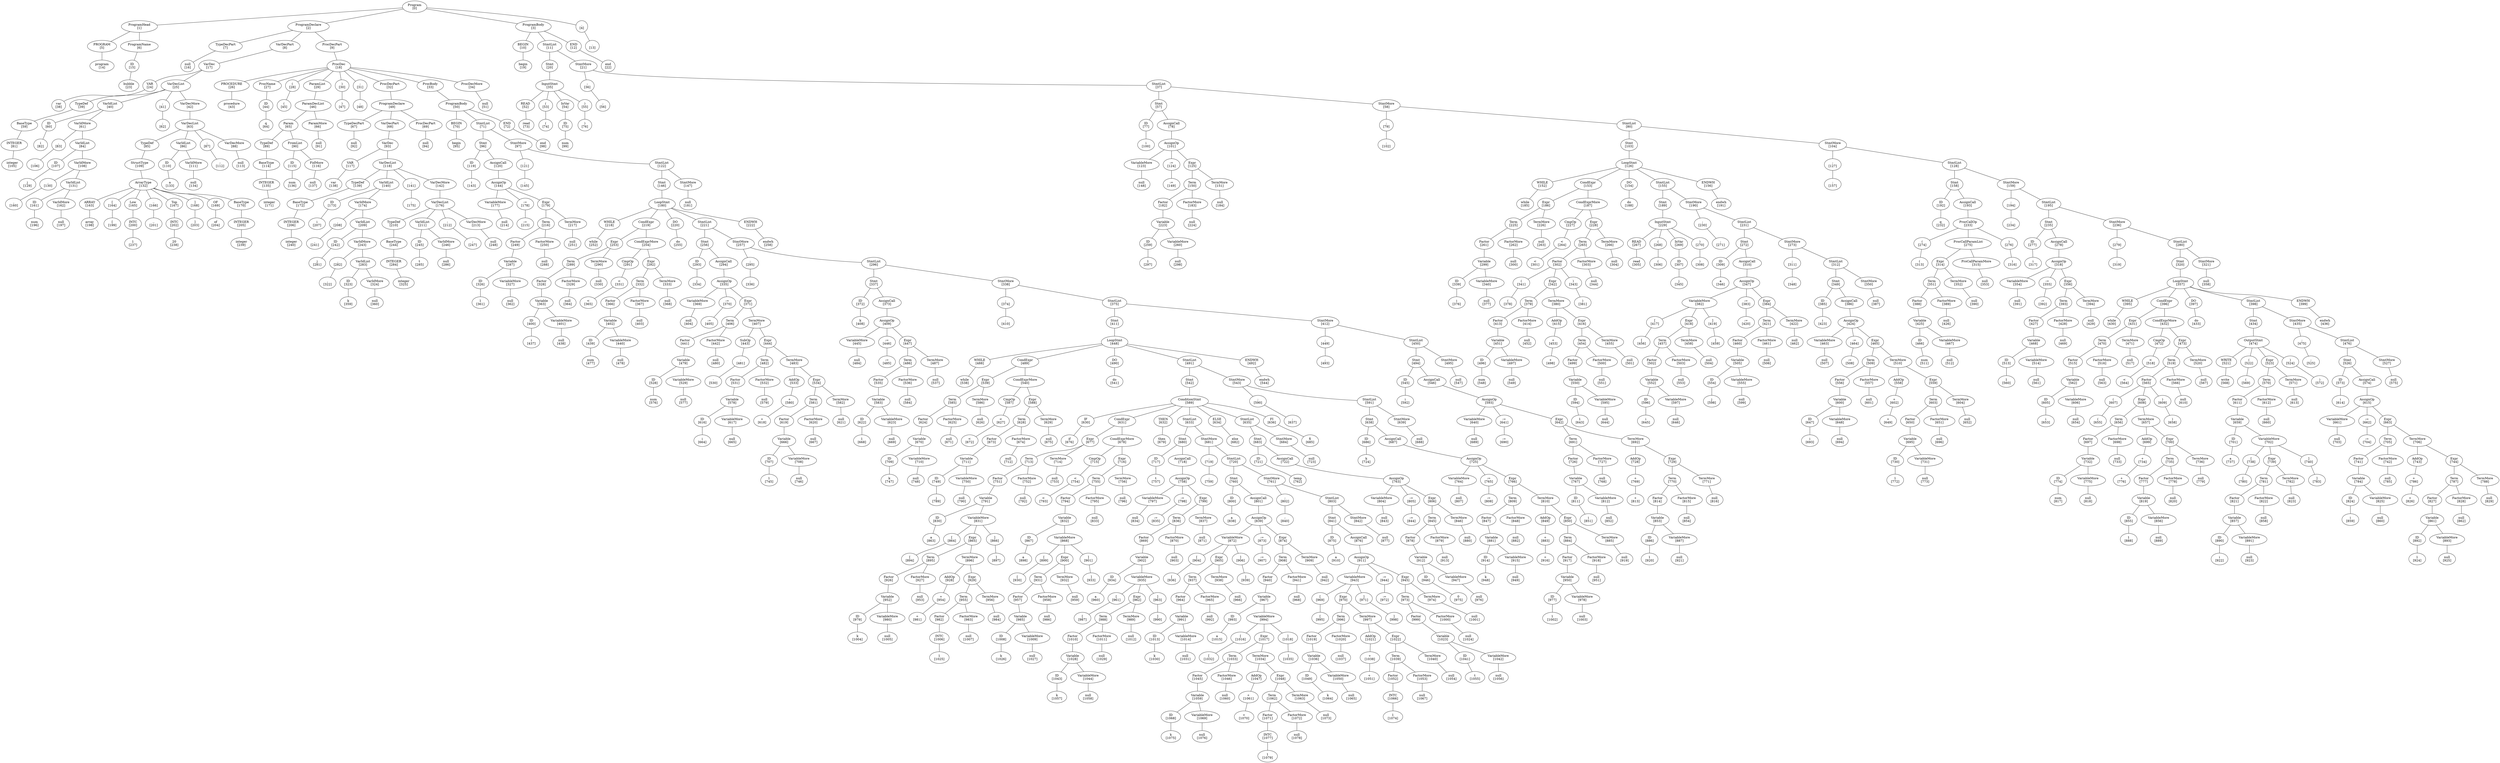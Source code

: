 graph tree{
"Program\n[0]"--"ProgramHead\n[1]";
"Program\n[0]"--"ProgramDeclare\n[2]";
"Program\n[0]"--"ProgramBody\n[3]";
"Program\n[0]"--".\n[4]";
"ProgramHead\n[1]"--"PROGRAM\n[5]";
"ProgramHead\n[1]"--"ProgramName\n[6]";
"ProgramDeclare\n[2]"--"TypeDecPart\n[7]";
"ProgramDeclare\n[2]"--"VarDecPart\n[8]";
"ProgramDeclare\n[2]"--"ProcDecPart\n[9]";
"ProgramBody\n[3]"--"BEGIN\n[10]";
"ProgramBody\n[3]"--"StmtList\n[11]";
"ProgramBody\n[3]"--"END\n[12]";
".\n[4]"--".\n[13]";
"PROGRAM\n[5]"--"program\n[14]";
"ProgramName\n[6]"--"ID\n[15]";
"TypeDecPart\n[7]"--"null\n[16]";
"VarDecPart\n[8]"--"VarDec\n[17]";
"ProcDecPart\n[9]"--"ProcDec\n[18]";
"BEGIN\n[10]"--"begin\n[19]";
"StmtList\n[11]"--"Stmt\n[20]";
"StmtList\n[11]"--"StmtMore\n[21]";
"END\n[12]"--"end\n[22]";
"ID\n[15]"--"bubble\n[23]";
"VarDec\n[17]"--"VAR\n[24]";
"VarDec\n[17]"--"VarDecList\n[25]";
"ProcDec\n[18]"--"PROCEDURE\n[26]";
"ProcDec\n[18]"--"ProcName\n[27]";
"ProcDec\n[18]"--"(\n[28]";
"ProcDec\n[18]"--"ParamList\n[29]";
"ProcDec\n[18]"--")\n[30]";
"ProcDec\n[18]"--";\n[31]";
"ProcDec\n[18]"--"ProcDecPart\n[32]";
"ProcDec\n[18]"--"ProcBody\n[33]";
"ProcDec\n[18]"--"ProcDecMore\n[34]";
"Stmt\n[20]"--"InputStmt\n[35]";
"StmtMore\n[21]"--";\n[36]";
"StmtMore\n[21]"--"StmtList\n[37]";
"VAR\n[24]"--"var\n[38]";
"VarDecList\n[25]"--"TypeDef\n[39]";
"VarDecList\n[25]"--"VarIdList\n[40]";
"VarDecList\n[25]"--";\n[41]";
"VarDecList\n[25]"--"VarDecMore\n[42]";
"PROCEDURE\n[26]"--"procedure\n[43]";
"ProcName\n[27]"--"ID\n[44]";
"(\n[28]"--"(\n[45]";
"ParamList\n[29]"--"ParamDecList\n[46]";
")\n[30]"--")\n[47]";
";\n[31]"--";\n[48]";
"ProcDecPart\n[32]"--"ProgramDeclare\n[49]";
"ProcBody\n[33]"--"ProgramBody\n[50]";
"ProcDecMore\n[34]"--"null\n[51]";
"InputStmt\n[35]"--"READ\n[52]";
"InputStmt\n[35]"--"(\n[53]";
"InputStmt\n[35]"--"InVar\n[54]";
"InputStmt\n[35]"--")\n[55]";
";\n[36]"--";\n[56]";
"StmtList\n[37]"--"Stmt\n[57]";
"StmtList\n[37]"--"StmtMore\n[58]";
"TypeDef\n[39]"--"BaseType\n[59]";
"VarIdList\n[40]"--"ID\n[60]";
"VarIdList\n[40]"--"VarIdMore\n[61]";
";\n[41]"--";\n[62]";
"VarDecMore\n[42]"--"VarDecList\n[63]";
"ID\n[44]"--"q\n[64]";
"ParamDecList\n[46]"--"Param\n[65]";
"ParamDecList\n[46]"--"ParamMore\n[66]";
"ProgramDeclare\n[49]"--"TypeDecPart\n[67]";
"ProgramDeclare\n[49]"--"VarDecPart\n[68]";
"ProgramDeclare\n[49]"--"ProcDecPart\n[69]";
"ProgramBody\n[50]"--"BEGIN\n[70]";
"ProgramBody\n[50]"--"StmtList\n[71]";
"ProgramBody\n[50]"--"END\n[72]";
"READ\n[52]"--"read\n[73]";
"(\n[53]"--"(\n[74]";
"InVar\n[54]"--"ID\n[75]";
")\n[55]"--")\n[76]";
"Stmt\n[57]"--"ID\n[77]";
"Stmt\n[57]"--"AssignCall\n[78]";
"StmtMore\n[58]"--";\n[79]";
"StmtMore\n[58]"--"StmtList\n[80]";
"BaseType\n[59]"--"INTEGER\n[81]";
"ID\n[60]"--"i\n[82]";
"VarIdMore\n[61]"--",\n[83]";
"VarIdMore\n[61]"--"VarIdList\n[84]";
"VarDecList\n[63]"--"TypeDef\n[85]";
"VarDecList\n[63]"--"VarIdList\n[86]";
"VarDecList\n[63]"--";\n[87]";
"VarDecList\n[63]"--"VarDecMore\n[88]";
"Param\n[65]"--"TypeDef\n[89]";
"Param\n[65]"--"FromList\n[90]";
"ParamMore\n[66]"--"null\n[91]";
"TypeDecPart\n[67]"--"null\n[92]";
"VarDecPart\n[68]"--"VarDec\n[93]";
"ProcDecPart\n[69]"--"null\n[94]";
"BEGIN\n[70]"--"begin\n[95]";
"StmtList\n[71]"--"Stmt\n[96]";
"StmtList\n[71]"--"StmtMore\n[97]";
"END\n[72]"--"end\n[98]";
"ID\n[75]"--"num\n[99]";
"ID\n[77]"--"i\n[100]";
"AssignCall\n[78]"--"AssignOp\n[101]";
";\n[79]"--";\n[102]";
"StmtList\n[80]"--"Stmt\n[103]";
"StmtList\n[80]"--"StmtMore\n[104]";
"INTEGER\n[81]"--"integer\n[105]";
",\n[83]"--",\n[106]";
"VarIdList\n[84]"--"ID\n[107]";
"VarIdList\n[84]"--"VarIdMore\n[108]";
"TypeDef\n[85]"--"StructType\n[109]";
"VarIdList\n[86]"--"ID\n[110]";
"VarIdList\n[86]"--"VarIdMore\n[111]";
";\n[87]"--";\n[112]";
"VarDecMore\n[88]"--"null\n[113]";
"TypeDef\n[89]"--"BaseType\n[114]";
"FromList\n[90]"--"ID\n[115]";
"FromList\n[90]"--"FidMore\n[116]";
"VarDec\n[93]"--"VAR\n[117]";
"VarDec\n[93]"--"VarDecList\n[118]";
"Stmt\n[96]"--"ID\n[119]";
"Stmt\n[96]"--"AssignCall\n[120]";
"StmtMore\n[97]"--";\n[121]";
"StmtMore\n[97]"--"StmtList\n[122]";
"AssignOp\n[101]"--"VariableMore\n[123]";
"AssignOp\n[101]"--":=\n[124]";
"AssignOp\n[101]"--"Expr\n[125]";
"Stmt\n[103]"--"LoopStmt\n[126]";
"StmtMore\n[104]"--";\n[127]";
"StmtMore\n[104]"--"StmtList\n[128]";
"ID\n[107]"--"j\n[129]";
"VarIdMore\n[108]"--",\n[130]";
"VarIdMore\n[108]"--"VarIdList\n[131]";
"StructType\n[109]"--"ArrayType\n[132]";
"ID\n[110]"--"a\n[133]";
"VarIdMore\n[111]"--"null\n[134]";
"BaseType\n[114]"--"INTEGER\n[135]";
"ID\n[115]"--"num\n[136]";
"FidMore\n[116]"--"null\n[137]";
"VAR\n[117]"--"var\n[138]";
"VarDecList\n[118]"--"TypeDef\n[139]";
"VarDecList\n[118]"--"VarIdList\n[140]";
"VarDecList\n[118]"--";\n[141]";
"VarDecList\n[118]"--"VarDecMore\n[142]";
"ID\n[119]"--"i\n[143]";
"AssignCall\n[120]"--"AssignOp\n[144]";
";\n[121]"--";\n[145]";
"StmtList\n[122]"--"Stmt\n[146]";
"StmtList\n[122]"--"StmtMore\n[147]";
"VariableMore\n[123]"--"null\n[148]";
":=\n[124]"--":=\n[149]";
"Expr\n[125]"--"Term\n[150]";
"Expr\n[125]"--"TermMore\n[151]";
"LoopStmt\n[126]"--"WHILE\n[152]";
"LoopStmt\n[126]"--"CondExpr\n[153]";
"LoopStmt\n[126]"--"DO\n[154]";
"LoopStmt\n[126]"--"StmtList\n[155]";
"LoopStmt\n[126]"--"ENDWH\n[156]";
";\n[127]"--";\n[157]";
"StmtList\n[128]"--"Stmt\n[158]";
"StmtList\n[128]"--"StmtMore\n[159]";
",\n[130]"--",\n[160]";
"VarIdList\n[131]"--"ID\n[161]";
"VarIdList\n[131]"--"VarIdMore\n[162]";
"ArrayType\n[132]"--"ARRAY\n[163]";
"ArrayType\n[132]"--"[\n[164]";
"ArrayType\n[132]"--"Low\n[165]";
"ArrayType\n[132]"--"..\n[166]";
"ArrayType\n[132]"--"Top\n[167]";
"ArrayType\n[132]"--"]\n[168]";
"ArrayType\n[132]"--"OF\n[169]";
"ArrayType\n[132]"--"BaseType\n[170]";
"INTEGER\n[135]"--"integer\n[171]";
"TypeDef\n[139]"--"BaseType\n[172]";
"VarIdList\n[140]"--"ID\n[173]";
"VarIdList\n[140]"--"VarIdMore\n[174]";
";\n[141]"--";\n[175]";
"VarDecMore\n[142]"--"VarDecList\n[176]";
"AssignOp\n[144]"--"VariableMore\n[177]";
"AssignOp\n[144]"--":=\n[178]";
"AssignOp\n[144]"--"Expr\n[179]";
"Stmt\n[146]"--"LoopStmt\n[180]";
"StmtMore\n[147]"--"null\n[181]";
"Term\n[150]"--"Factor\n[182]";
"Term\n[150]"--"FactorMore\n[183]";
"TermMore\n[151]"--"null\n[184]";
"WHILE\n[152]"--"while\n[185]";
"CondExpr\n[153]"--"Expr\n[186]";
"CondExpr\n[153]"--"CondExprMore\n[187]";
"DO\n[154]"--"do\n[188]";
"StmtList\n[155]"--"Stmt\n[189]";
"StmtList\n[155]"--"StmtMore\n[190]";
"ENDWH\n[156]"--"endwh\n[191]";
"Stmt\n[158]"--"ID\n[192]";
"Stmt\n[158]"--"AssignCall\n[193]";
"StmtMore\n[159]"--";\n[194]";
"StmtMore\n[159]"--"StmtList\n[195]";
"ID\n[161]"--"num\n[196]";
"VarIdMore\n[162]"--"null\n[197]";
"ARRAY\n[163]"--"array\n[198]";
"[\n[164]"--"[\n[199]";
"Low\n[165]"--"INTC\n[200]";
"..\n[166]"--"..\n[201]";
"Top\n[167]"--"INTC\n[202]";
"]\n[168]"--"]\n[203]";
"OF\n[169]"--"of\n[204]";
"BaseType\n[170]"--"INTEGER\n[205]";
"BaseType\n[172]"--"INTEGER\n[206]";
"ID\n[173]"--"i\n[207]";
"VarIdMore\n[174]"--",\n[208]";
"VarIdMore\n[174]"--"VarIdList\n[209]";
"VarDecList\n[176]"--"TypeDef\n[210]";
"VarDecList\n[176]"--"VarIdList\n[211]";
"VarDecList\n[176]"--";\n[212]";
"VarDecList\n[176]"--"VarDecMore\n[213]";
"VariableMore\n[177]"--"null\n[214]";
":=\n[178]"--":=\n[215]";
"Expr\n[179]"--"Term\n[216]";
"Expr\n[179]"--"TermMore\n[217]";
"LoopStmt\n[180]"--"WHILE\n[218]";
"LoopStmt\n[180]"--"CondExpr\n[219]";
"LoopStmt\n[180]"--"DO\n[220]";
"LoopStmt\n[180]"--"StmtList\n[221]";
"LoopStmt\n[180]"--"ENDWH\n[222]";
"Factor\n[182]"--"Variable\n[223]";
"FactorMore\n[183]"--"null\n[224]";
"Expr\n[186]"--"Term\n[225]";
"Expr\n[186]"--"TermMore\n[226]";
"CondExprMore\n[187]"--"CmpOp\n[227]";
"CondExprMore\n[187]"--"Expr\n[228]";
"Stmt\n[189]"--"InputStmt\n[229]";
"StmtMore\n[190]"--";\n[230]";
"StmtMore\n[190]"--"StmtList\n[231]";
"ID\n[192]"--"q\n[232]";
"AssignCall\n[193]"--"ProcCallOp\n[233]";
";\n[194]"--";\n[234]";
"StmtList\n[195]"--"Stmt\n[235]";
"StmtList\n[195]"--"StmtMore\n[236]";
"INTC\n[200]"--"1\n[237]";
"INTC\n[202]"--"20\n[238]";
"INTEGER\n[205]"--"integer\n[239]";
"INTEGER\n[206]"--"integer\n[240]";
",\n[208]"--",\n[241]";
"VarIdList\n[209]"--"ID\n[242]";
"VarIdList\n[209]"--"VarIdMore\n[243]";
"TypeDef\n[210]"--"BaseType\n[244]";
"VarIdList\n[211]"--"ID\n[245]";
"VarIdList\n[211]"--"VarIdMore\n[246]";
";\n[212]"--";\n[247]";
"VarDecMore\n[213]"--"null\n[248]";
"Term\n[216]"--"Factor\n[249]";
"Term\n[216]"--"FactorMore\n[250]";
"TermMore\n[217]"--"null\n[251]";
"WHILE\n[218]"--"while\n[252]";
"CondExpr\n[219]"--"Expr\n[253]";
"CondExpr\n[219]"--"CondExprMore\n[254]";
"DO\n[220]"--"do\n[255]";
"StmtList\n[221]"--"Stmt\n[256]";
"StmtList\n[221]"--"StmtMore\n[257]";
"ENDWH\n[222]"--"endwh\n[258]";
"Variable\n[223]"--"ID\n[259]";
"Variable\n[223]"--"VariableMore\n[260]";
"Term\n[225]"--"Factor\n[261]";
"Term\n[225]"--"FactorMore\n[262]";
"TermMore\n[226]"--"null\n[263]";
"CmpOp\n[227]"--"<\n[264]";
"Expr\n[228]"--"Term\n[265]";
"Expr\n[228]"--"TermMore\n[266]";
"InputStmt\n[229]"--"READ\n[267]";
"InputStmt\n[229]"--"(\n[268]";
"InputStmt\n[229]"--"InVar\n[269]";
"InputStmt\n[229]"--")\n[270]";
";\n[230]"--";\n[271]";
"StmtList\n[231]"--"Stmt\n[272]";
"StmtList\n[231]"--"StmtMore\n[273]";
"ProcCallOp\n[233]"--"(\n[274]";
"ProcCallOp\n[233]"--"ProcCallParamList\n[275]";
"ProcCallOp\n[233]"--")\n[276]";
"Stmt\n[235]"--"ID\n[277]";
"Stmt\n[235]"--"AssignCall\n[278]";
"StmtMore\n[236]"--";\n[279]";
"StmtMore\n[236]"--"StmtList\n[280]";
"ID\n[242]"--"j\n[281]";
"VarIdMore\n[243]"--",\n[282]";
"VarIdMore\n[243]"--"VarIdList\n[283]";
"BaseType\n[244]"--"INTEGER\n[284]";
"ID\n[245]"--"t\n[285]";
"VarIdMore\n[246]"--"null\n[286]";
"Factor\n[249]"--"Variable\n[287]";
"FactorMore\n[250]"--"null\n[288]";
"Expr\n[253]"--"Term\n[289]";
"Expr\n[253]"--"TermMore\n[290]";
"CondExprMore\n[254]"--"CmpOp\n[291]";
"CondExprMore\n[254]"--"Expr\n[292]";
"Stmt\n[256]"--"ID\n[293]";
"Stmt\n[256]"--"AssignCall\n[294]";
"StmtMore\n[257]"--";\n[295]";
"StmtMore\n[257]"--"StmtList\n[296]";
"ID\n[259]"--"1\n[297]";
"VariableMore\n[260]"--"null\n[298]";
"Factor\n[261]"--"Variable\n[299]";
"FactorMore\n[262]"--"null\n[300]";
"<\n[264]"--"<\n[301]";
"Term\n[265]"--"Factor\n[302]";
"Term\n[265]"--"FactorMore\n[303]";
"TermMore\n[266]"--"null\n[304]";
"READ\n[267]"--"read\n[305]";
"(\n[268]"--"(\n[306]";
"InVar\n[269]"--"ID\n[307]";
")\n[270]"--")\n[308]";
"Stmt\n[272]"--"ID\n[309]";
"Stmt\n[272]"--"AssignCall\n[310]";
"StmtMore\n[273]"--";\n[311]";
"StmtMore\n[273]"--"StmtList\n[312]";
"(\n[274]"--"(\n[313]";
"ProcCallParamList\n[275]"--"Expr\n[314]";
"ProcCallParamList\n[275]"--"ProCallParamMore\n[315]";
")\n[276]"--")\n[316]";
"ID\n[277]"--"i\n[317]";
"AssignCall\n[278]"--"AssignOp\n[318]";
";\n[279]"--";\n[319]";
"StmtList\n[280]"--"Stmt\n[320]";
"StmtList\n[280]"--"StmtMore\n[321]";
",\n[282]"--",\n[322]";
"VarIdList\n[283]"--"ID\n[323]";
"VarIdList\n[283]"--"VarIdMore\n[324]";
"INTEGER\n[284]"--"integer\n[325]";
"Variable\n[287]"--"ID\n[326]";
"Variable\n[287]"--"VariableMore\n[327]";
"Term\n[289]"--"Factor\n[328]";
"Term\n[289]"--"FactorMore\n[329]";
"TermMore\n[290]"--"null\n[330]";
"CmpOp\n[291]"--"<\n[331]";
"Expr\n[292]"--"Term\n[332]";
"Expr\n[292]"--"TermMore\n[333]";
"ID\n[293]"--"j\n[334]";
"AssignCall\n[294]"--"AssignOp\n[335]";
";\n[295]"--";\n[336]";
"StmtList\n[296]"--"Stmt\n[337]";
"StmtList\n[296]"--"StmtMore\n[338]";
"Variable\n[299]"--"ID\n[339]";
"Variable\n[299]"--"VariableMore\n[340]";
"Factor\n[302]"--"(\n[341]";
"Factor\n[302]"--"Expr\n[342]";
"Factor\n[302]"--")\n[343]";
"FactorMore\n[303]"--"null\n[344]";
"ID\n[307]"--"j\n[345]";
"ID\n[309]"--"a\n[346]";
"AssignCall\n[310]"--"AssignOp\n[347]";
";\n[311]"--";\n[348]";
"StmtList\n[312]"--"Stmt\n[349]";
"StmtList\n[312]"--"StmtMore\n[350]";
"Expr\n[314]"--"Term\n[351]";
"Expr\n[314]"--"TermMore\n[352]";
"ProCallParamMore\n[315]"--"null\n[353]";
"AssignOp\n[318]"--"VariableMore\n[354]";
"AssignOp\n[318]"--":=\n[355]";
"AssignOp\n[318]"--"Expr\n[356]";
"Stmt\n[320]"--"LoopStmt\n[357]";
"StmtMore\n[321]"--"null\n[358]";
"ID\n[323]"--"k\n[359]";
"VarIdMore\n[324]"--"null\n[360]";
"ID\n[326]"--"1\n[361]";
"VariableMore\n[327]"--"null\n[362]";
"Factor\n[328]"--"Variable\n[363]";
"FactorMore\n[329]"--"null\n[364]";
"<\n[331]"--"<\n[365]";
"Term\n[332]"--"Factor\n[366]";
"Term\n[332]"--"FactorMore\n[367]";
"TermMore\n[333]"--"null\n[368]";
"AssignOp\n[335]"--"VariableMore\n[369]";
"AssignOp\n[335]"--":=\n[370]";
"AssignOp\n[335]"--"Expr\n[371]";
"Stmt\n[337]"--"ID\n[372]";
"Stmt\n[337]"--"AssignCall\n[373]";
"StmtMore\n[338]"--";\n[374]";
"StmtMore\n[338]"--"StmtList\n[375]";
"ID\n[339]"--"i\n[376]";
"VariableMore\n[340]"--"null\n[377]";
"(\n[341]"--"(\n[378]";
"Expr\n[342]"--"Term\n[379]";
"Expr\n[342]"--"TermMore\n[380]";
")\n[343]"--")\n[381]";
"AssignOp\n[347]"--"VariableMore\n[382]";
"AssignOp\n[347]"--":=\n[383]";
"AssignOp\n[347]"--"Expr\n[384]";
"Stmt\n[349]"--"ID\n[385]";
"Stmt\n[349]"--"AssignCall\n[386]";
"StmtMore\n[350]"--"null\n[387]";
"Term\n[351]"--"Factor\n[388]";
"Term\n[351]"--"FactorMore\n[389]";
"TermMore\n[352]"--"null\n[390]";
"VariableMore\n[354]"--"null\n[391]";
":=\n[355]"--":=\n[392]";
"Expr\n[356]"--"Term\n[393]";
"Expr\n[356]"--"TermMore\n[394]";
"LoopStmt\n[357]"--"WHILE\n[395]";
"LoopStmt\n[357]"--"CondExpr\n[396]";
"LoopStmt\n[357]"--"DO\n[397]";
"LoopStmt\n[357]"--"StmtList\n[398]";
"LoopStmt\n[357]"--"ENDWH\n[399]";
"Variable\n[363]"--"ID\n[400]";
"Variable\n[363]"--"VariableMore\n[401]";
"Factor\n[366]"--"Variable\n[402]";
"FactorMore\n[367]"--"null\n[403]";
"VariableMore\n[369]"--"null\n[404]";
":=\n[370]"--":=\n[405]";
"Expr\n[371]"--"Term\n[406]";
"Expr\n[371]"--"TermMore\n[407]";
"ID\n[372]"--"k\n[408]";
"AssignCall\n[373]"--"AssignOp\n[409]";
";\n[374]"--";\n[410]";
"StmtList\n[375]"--"Stmt\n[411]";
"StmtList\n[375]"--"StmtMore\n[412]";
"Term\n[379]"--"Factor\n[413]";
"Term\n[379]"--"FactorMore\n[414]";
"TermMore\n[380]"--"AddOp\n[415]";
"TermMore\n[380]"--"Expr\n[416]";
"VariableMore\n[382]"--"[\n[417]";
"VariableMore\n[382]"--"Expr\n[418]";
"VariableMore\n[382]"--"]\n[419]";
":=\n[383]"--":=\n[420]";
"Expr\n[384]"--"Term\n[421]";
"Expr\n[384]"--"TermMore\n[422]";
"ID\n[385]"--"i\n[423]";
"AssignCall\n[386]"--"AssignOp\n[424]";
"Factor\n[388]"--"Variable\n[425]";
"FactorMore\n[389]"--"null\n[426]";
"Term\n[393]"--"Factor\n[427]";
"Term\n[393]"--"FactorMore\n[428]";
"TermMore\n[394]"--"null\n[429]";
"WHILE\n[395]"--"while\n[430]";
"CondExpr\n[396]"--"Expr\n[431]";
"CondExpr\n[396]"--"CondExprMore\n[432]";
"DO\n[397]"--"do\n[433]";
"StmtList\n[398]"--"Stmt\n[434]";
"StmtList\n[398]"--"StmtMore\n[435]";
"ENDWH\n[399]"--"endwh\n[436]";
"ID\n[400]"--"i\n[437]";
"VariableMore\n[401]"--"null\n[438]";
"Variable\n[402]"--"ID\n[439]";
"Variable\n[402]"--"VariableMore\n[440]";
"Term\n[406]"--"Factor\n[441]";
"Term\n[406]"--"FactorMore\n[442]";
"TermMore\n[407]"--"SubOp\n[443]";
"TermMore\n[407]"--"Expr\n[444]";
"AssignOp\n[409]"--"VariableMore\n[445]";
"AssignOp\n[409]"--":=\n[446]";
"AssignOp\n[409]"--"Expr\n[447]";
"Stmt\n[411]"--"LoopStmt\n[448]";
"StmtMore\n[412]"--";\n[449]";
"StmtMore\n[412]"--"StmtList\n[450]";
"Factor\n[413]"--"Variable\n[451]";
"FactorMore\n[414]"--"null\n[452]";
"AddOp\n[415]"--"+\n[453]";
"Expr\n[416]"--"Term\n[454]";
"Expr\n[416]"--"TermMore\n[455]";
"[\n[417]"--"[\n[456]";
"Expr\n[418]"--"Term\n[457]";
"Expr\n[418]"--"TermMore\n[458]";
"]\n[419]"--"]\n[459]";
"Term\n[421]"--"Factor\n[460]";
"Term\n[421]"--"FactorMore\n[461]";
"TermMore\n[422]"--"null\n[462]";
"AssignOp\n[424]"--"VariableMore\n[463]";
"AssignOp\n[424]"--":=\n[464]";
"AssignOp\n[424]"--"Expr\n[465]";
"Variable\n[425]"--"ID\n[466]";
"Variable\n[425]"--"VariableMore\n[467]";
"Factor\n[427]"--"Variable\n[468]";
"FactorMore\n[428]"--"null\n[469]";
"Expr\n[431]"--"Term\n[470]";
"Expr\n[431]"--"TermMore\n[471]";
"CondExprMore\n[432]"--"CmpOp\n[472]";
"CondExprMore\n[432]"--"Expr\n[473]";
"Stmt\n[434]"--"OutputStmt\n[474]";
"StmtMore\n[435]"--";\n[475]";
"StmtMore\n[435]"--"StmtList\n[476]";
"ID\n[439]"--"num\n[477]";
"VariableMore\n[440]"--"null\n[478]";
"Factor\n[441]"--"Variable\n[479]";
"FactorMore\n[442]"--"null\n[480]";
"SubOp\n[443]"--"-\n[481]";
"Expr\n[444]"--"Term\n[482]";
"Expr\n[444]"--"TermMore\n[483]";
"VariableMore\n[445]"--"null\n[484]";
":=\n[446]"--":=\n[485]";
"Expr\n[447]"--"Term\n[486]";
"Expr\n[447]"--"TermMore\n[487]";
"LoopStmt\n[448]"--"WHILE\n[488]";
"LoopStmt\n[448]"--"CondExpr\n[489]";
"LoopStmt\n[448]"--"DO\n[490]";
"LoopStmt\n[448]"--"StmtList\n[491]";
"LoopStmt\n[448]"--"ENDWH\n[492]";
";\n[449]"--";\n[493]";
"StmtList\n[450]"--"Stmt\n[494]";
"StmtList\n[450]"--"StmtMore\n[495]";
"Variable\n[451]"--"ID\n[496]";
"Variable\n[451]"--"VariableMore\n[497]";
"+\n[453]"--"+\n[498]";
"Term\n[454]"--"Factor\n[499]";
"Term\n[454]"--"FactorMore\n[500]";
"TermMore\n[455]"--"null\n[501]";
"Term\n[457]"--"Factor\n[502]";
"Term\n[457]"--"FactorMore\n[503]";
"TermMore\n[458]"--"null\n[504]";
"Factor\n[460]"--"Variable\n[505]";
"FactorMore\n[461]"--"null\n[506]";
"VariableMore\n[463]"--"null\n[507]";
":=\n[464]"--":=\n[508]";
"Expr\n[465]"--"Term\n[509]";
"Expr\n[465]"--"TermMore\n[510]";
"ID\n[466]"--"num\n[511]";
"VariableMore\n[467]"--"null\n[512]";
"Variable\n[468]"--"ID\n[513]";
"Variable\n[468]"--"VariableMore\n[514]";
"Term\n[470]"--"Factor\n[515]";
"Term\n[470]"--"FactorMore\n[516]";
"TermMore\n[471]"--"null\n[517]";
"CmpOp\n[472]"--"<\n[518]";
"Expr\n[473]"--"Term\n[519]";
"Expr\n[473]"--"TermMore\n[520]";
"OutputStmt\n[474]"--"WRITE\n[521]";
"OutputStmt\n[474]"--"(\n[522]";
"OutputStmt\n[474]"--"Expr\n[523]";
"OutputStmt\n[474]"--")\n[524]";
";\n[475]"--";\n[525]";
"StmtList\n[476]"--"Stmt\n[526]";
"StmtList\n[476]"--"StmtMore\n[527]";
"Variable\n[479]"--"ID\n[528]";
"Variable\n[479]"--"VariableMore\n[529]";
"-\n[481]"--"-\n[530]";
"Term\n[482]"--"Factor\n[531]";
"Term\n[482]"--"FactorMore\n[532]";
"TermMore\n[483]"--"AddOp\n[533]";
"TermMore\n[483]"--"Expr\n[534]";
"Term\n[486]"--"Factor\n[535]";
"Term\n[486]"--"FactorMore\n[536]";
"TermMore\n[487]"--"null\n[537]";
"WHILE\n[488]"--"while\n[538]";
"CondExpr\n[489]"--"Expr\n[539]";
"CondExpr\n[489]"--"CondExprMore\n[540]";
"DO\n[490]"--"do\n[541]";
"StmtList\n[491]"--"Stmt\n[542]";
"StmtList\n[491]"--"StmtMore\n[543]";
"ENDWH\n[492]"--"endwh\n[544]";
"Stmt\n[494]"--"ID\n[545]";
"Stmt\n[494]"--"AssignCall\n[546]";
"StmtMore\n[495]"--"null\n[547]";
"ID\n[496]"--"num\n[548]";
"VariableMore\n[497]"--"null\n[549]";
"Factor\n[499]"--"Variable\n[550]";
"FactorMore\n[500]"--"null\n[551]";
"Factor\n[502]"--"Variable\n[552]";
"FactorMore\n[503]"--"null\n[553]";
"Variable\n[505]"--"ID\n[554]";
"Variable\n[505]"--"VariableMore\n[555]";
"Term\n[509]"--"Factor\n[556]";
"Term\n[509]"--"FactorMore\n[557]";
"TermMore\n[510]"--"AddOp\n[558]";
"TermMore\n[510]"--"Expr\n[559]";
"ID\n[513]"--"1\n[560]";
"VariableMore\n[514]"--"null\n[561]";
"Factor\n[515]"--"Variable\n[562]";
"FactorMore\n[516]"--"null\n[563]";
"<\n[518]"--"<\n[564]";
"Term\n[519]"--"Factor\n[565]";
"Term\n[519]"--"FactorMore\n[566]";
"TermMore\n[520]"--"null\n[567]";
"WRITE\n[521]"--"write\n[568]";
"(\n[522]"--"(\n[569]";
"Expr\n[523]"--"Term\n[570]";
"Expr\n[523]"--"TermMore\n[571]";
")\n[524]"--")\n[572]";
"Stmt\n[526]"--"ID\n[573]";
"Stmt\n[526]"--"AssignCall\n[574]";
"StmtMore\n[527]"--"null\n[575]";
"ID\n[528]"--"num\n[576]";
"VariableMore\n[529]"--"null\n[577]";
"Factor\n[531]"--"Variable\n[578]";
"FactorMore\n[532]"--"null\n[579]";
"AddOp\n[533]"--"+\n[580]";
"Expr\n[534]"--"Term\n[581]";
"Expr\n[534]"--"TermMore\n[582]";
"Factor\n[535]"--"Variable\n[583]";
"FactorMore\n[536]"--"null\n[584]";
"Expr\n[539]"--"Term\n[585]";
"Expr\n[539]"--"TermMore\n[586]";
"CondExprMore\n[540]"--"CmpOp\n[587]";
"CondExprMore\n[540]"--"Expr\n[588]";
"Stmt\n[542]"--"ConditionStmt\n[589]";
"StmtMore\n[543]"--";\n[590]";
"StmtMore\n[543]"--"StmtList\n[591]";
"ID\n[545]"--"i\n[592]";
"AssignCall\n[546]"--"AssignOp\n[593]";
"Variable\n[550]"--"ID\n[594]";
"Variable\n[550]"--"VariableMore\n[595]";
"Variable\n[552]"--"ID\n[596]";
"Variable\n[552]"--"VariableMore\n[597]";
"ID\n[554]"--"j\n[598]";
"VariableMore\n[555]"--"null\n[599]";
"Factor\n[556]"--"Variable\n[600]";
"FactorMore\n[557]"--"null\n[601]";
"AddOp\n[558]"--"+\n[602]";
"Expr\n[559]"--"Term\n[603]";
"Expr\n[559]"--"TermMore\n[604]";
"Variable\n[562]"--"ID\n[605]";
"Variable\n[562]"--"VariableMore\n[606]";
"Factor\n[565]"--"(\n[607]";
"Factor\n[565]"--"Expr\n[608]";
"Factor\n[565]"--")\n[609]";
"FactorMore\n[566]"--"null\n[610]";
"Term\n[570]"--"Factor\n[611]";
"Term\n[570]"--"FactorMore\n[612]";
"TermMore\n[571]"--"null\n[613]";
"ID\n[573]"--"i\n[614]";
"AssignCall\n[574]"--"AssignOp\n[615]";
"Variable\n[578]"--"ID\n[616]";
"Variable\n[578]"--"VariableMore\n[617]";
"+\n[580]"--"+\n[618]";
"Term\n[581]"--"Factor\n[619]";
"Term\n[581]"--"FactorMore\n[620]";
"TermMore\n[582]"--"null\n[621]";
"Variable\n[583]"--"ID\n[622]";
"Variable\n[583]"--"VariableMore\n[623]";
"Term\n[585]"--"Factor\n[624]";
"Term\n[585]"--"FactorMore\n[625]";
"TermMore\n[586]"--"null\n[626]";
"CmpOp\n[587]"--"<\n[627]";
"Expr\n[588]"--"Term\n[628]";
"Expr\n[588]"--"TermMore\n[629]";
"ConditionStmt\n[589]"--"IF\n[630]";
"ConditionStmt\n[589]"--"CondExpr\n[631]";
"ConditionStmt\n[589]"--"THEN\n[632]";
"ConditionStmt\n[589]"--"StmtList\n[633]";
"ConditionStmt\n[589]"--"ELSE\n[634]";
"ConditionStmt\n[589]"--"StmtList\n[635]";
"ConditionStmt\n[589]"--"FI\n[636]";
";\n[590]"--";\n[637]";
"StmtList\n[591]"--"Stmt\n[638]";
"StmtList\n[591]"--"StmtMore\n[639]";
"AssignOp\n[593]"--"VariableMore\n[640]";
"AssignOp\n[593]"--":=\n[641]";
"AssignOp\n[593]"--"Expr\n[642]";
"ID\n[594]"--"1\n[643]";
"VariableMore\n[595]"--"null\n[644]";
"ID\n[596]"--"i\n[645]";
"VariableMore\n[597]"--"null\n[646]";
"Variable\n[600]"--"ID\n[647]";
"Variable\n[600]"--"VariableMore\n[648]";
"+\n[602]"--"+\n[649]";
"Term\n[603]"--"Factor\n[650]";
"Term\n[603]"--"FactorMore\n[651]";
"TermMore\n[604]"--"null\n[652]";
"ID\n[605]"--"i\n[653]";
"VariableMore\n[606]"--"null\n[654]";
"(\n[607]"--"(\n[655]";
"Expr\n[608]"--"Term\n[656]";
"Expr\n[608]"--"TermMore\n[657]";
")\n[609]"--")\n[658]";
"Factor\n[611]"--"Variable\n[659]";
"FactorMore\n[612]"--"null\n[660]";
"AssignOp\n[615]"--"VariableMore\n[661]";
"AssignOp\n[615]"--":=\n[662]";
"AssignOp\n[615]"--"Expr\n[663]";
"ID\n[616]"--"i\n[664]";
"VariableMore\n[617]"--"null\n[665]";
"Factor\n[619]"--"Variable\n[666]";
"FactorMore\n[620]"--"null\n[667]";
"ID\n[622]"--"1\n[668]";
"VariableMore\n[623]"--"null\n[669]";
"Factor\n[624]"--"Variable\n[670]";
"FactorMore\n[625]"--"null\n[671]";
"<\n[627]"--"<\n[672]";
"Term\n[628]"--"Factor\n[673]";
"Term\n[628]"--"FactorMore\n[674]";
"TermMore\n[629]"--"null\n[675]";
"IF\n[630]"--"if\n[676]";
"CondExpr\n[631]"--"Expr\n[677]";
"CondExpr\n[631]"--"CondExprMore\n[678]";
"THEN\n[632]"--"then\n[679]";
"StmtList\n[633]"--"Stmt\n[680]";
"StmtList\n[633]"--"StmtMore\n[681]";
"ELSE\n[634]"--"else\n[682]";
"StmtList\n[635]"--"Stmt\n[683]";
"StmtList\n[635]"--"StmtMore\n[684]";
"FI\n[636]"--"fi\n[685]";
"Stmt\n[638]"--"ID\n[686]";
"Stmt\n[638]"--"AssignCall\n[687]";
"StmtMore\n[639]"--"null\n[688]";
"VariableMore\n[640]"--"null\n[689]";
":=\n[641]"--":=\n[690]";
"Expr\n[642]"--"Term\n[691]";
"Expr\n[642]"--"TermMore\n[692]";
"ID\n[647]"--"i\n[693]";
"VariableMore\n[648]"--"null\n[694]";
"Factor\n[650]"--"Variable\n[695]";
"FactorMore\n[651]"--"null\n[696]";
"Term\n[656]"--"Factor\n[697]";
"Term\n[656]"--"FactorMore\n[698]";
"TermMore\n[657]"--"AddOp\n[699]";
"TermMore\n[657]"--"Expr\n[700]";
"Variable\n[659]"--"ID\n[701]";
"Variable\n[659]"--"VariableMore\n[702]";
"VariableMore\n[661]"--"null\n[703]";
":=\n[662]"--":=\n[704]";
"Expr\n[663]"--"Term\n[705]";
"Expr\n[663]"--"TermMore\n[706]";
"Variable\n[666]"--"ID\n[707]";
"Variable\n[666]"--"VariableMore\n[708]";
"Variable\n[670]"--"ID\n[709]";
"Variable\n[670]"--"VariableMore\n[710]";
"Factor\n[673]"--"Variable\n[711]";
"FactorMore\n[674]"--"null\n[712]";
"Expr\n[677]"--"Term\n[713]";
"Expr\n[677]"--"TermMore\n[714]";
"CondExprMore\n[678]"--"CmpOp\n[715]";
"CondExprMore\n[678]"--"Expr\n[716]";
"Stmt\n[680]"--"ID\n[717]";
"Stmt\n[680]"--"AssignCall\n[718]";
"StmtMore\n[681]"--";\n[719]";
"StmtMore\n[681]"--"StmtList\n[720]";
"Stmt\n[683]"--"ID\n[721]";
"Stmt\n[683]"--"AssignCall\n[722]";
"StmtMore\n[684]"--"null\n[723]";
"ID\n[686]"--"k\n[724]";
"AssignCall\n[687]"--"AssignOp\n[725]";
"Term\n[691]"--"Factor\n[726]";
"Term\n[691]"--"FactorMore\n[727]";
"TermMore\n[692]"--"AddOp\n[728]";
"TermMore\n[692]"--"Expr\n[729]";
"Variable\n[695]"--"ID\n[730]";
"Variable\n[695]"--"VariableMore\n[731]";
"Factor\n[697]"--"Variable\n[732]";
"FactorMore\n[698]"--"null\n[733]";
"AddOp\n[699]"--"+\n[734]";
"Expr\n[700]"--"Term\n[735]";
"Expr\n[700]"--"TermMore\n[736]";
"ID\n[701]"--"a\n[737]";
"VariableMore\n[702]"--"[\n[738]";
"VariableMore\n[702]"--"Expr\n[739]";
"VariableMore\n[702]"--"]\n[740]";
"Term\n[705]"--"Factor\n[741]";
"Term\n[705]"--"FactorMore\n[742]";
"TermMore\n[706]"--"AddOp\n[743]";
"TermMore\n[706]"--"Expr\n[744]";
"ID\n[707]"--"1\n[745]";
"VariableMore\n[708]"--"null\n[746]";
"ID\n[709]"--"k\n[747]";
"VariableMore\n[710]"--"null\n[748]";
"Variable\n[711]"--"ID\n[749]";
"Variable\n[711]"--"VariableMore\n[750]";
"Term\n[713]"--"Factor\n[751]";
"Term\n[713]"--"FactorMore\n[752]";
"TermMore\n[714]"--"null\n[753]";
"CmpOp\n[715]"--"<\n[754]";
"Expr\n[716]"--"Term\n[755]";
"Expr\n[716]"--"TermMore\n[756]";
"ID\n[717]"--"t\n[757]";
"AssignCall\n[718]"--"AssignOp\n[758]";
";\n[719]"--";\n[759]";
"StmtList\n[720]"--"Stmt\n[760]";
"StmtList\n[720]"--"StmtMore\n[761]";
"ID\n[721]"--"temp\n[762]";
"AssignCall\n[722]"--"AssignOp\n[763]";
"AssignOp\n[725]"--"VariableMore\n[764]";
"AssignOp\n[725]"--":=\n[765]";
"AssignOp\n[725]"--"Expr\n[766]";
"Factor\n[726]"--"Variable\n[767]";
"FactorMore\n[727]"--"null\n[768]";
"AddOp\n[728]"--"+\n[769]";
"Expr\n[729]"--"Term\n[770]";
"Expr\n[729]"--"TermMore\n[771]";
"ID\n[730]"--"1\n[772]";
"VariableMore\n[731]"--"null\n[773]";
"Variable\n[732]"--"ID\n[774]";
"Variable\n[732]"--"VariableMore\n[775]";
"+\n[734]"--"+\n[776]";
"Term\n[735]"--"Factor\n[777]";
"Term\n[735]"--"FactorMore\n[778]";
"TermMore\n[736]"--"null\n[779]";
"[\n[738]"--"[\n[780]";
"Expr\n[739]"--"Term\n[781]";
"Expr\n[739]"--"TermMore\n[782]";
"]\n[740]"--"]\n[783]";
"Factor\n[741]"--"Variable\n[784]";
"FactorMore\n[742]"--"null\n[785]";
"AddOp\n[743]"--"+\n[786]";
"Expr\n[744]"--"Term\n[787]";
"Expr\n[744]"--"TermMore\n[788]";
"ID\n[749]"--"j\n[789]";
"VariableMore\n[750]"--"null\n[790]";
"Factor\n[751]"--"Variable\n[791]";
"FactorMore\n[752]"--"null\n[792]";
"<\n[754]"--"<\n[793]";
"Term\n[755]"--"Factor\n[794]";
"Term\n[755]"--"FactorMore\n[795]";
"TermMore\n[756]"--"null\n[796]";
"AssignOp\n[758]"--"VariableMore\n[797]";
"AssignOp\n[758]"--":=\n[798]";
"AssignOp\n[758]"--"Expr\n[799]";
"Stmt\n[760]"--"ID\n[800]";
"Stmt\n[760]"--"AssignCall\n[801]";
"StmtMore\n[761]"--";\n[802]";
"StmtMore\n[761]"--"StmtList\n[803]";
"AssignOp\n[763]"--"VariableMore\n[804]";
"AssignOp\n[763]"--":=\n[805]";
"AssignOp\n[763]"--"Expr\n[806]";
"VariableMore\n[764]"--"null\n[807]";
":=\n[765]"--":=\n[808]";
"Expr\n[766]"--"Term\n[809]";
"Expr\n[766]"--"TermMore\n[810]";
"Variable\n[767]"--"ID\n[811]";
"Variable\n[767]"--"VariableMore\n[812]";
"+\n[769]"--"+\n[813]";
"Term\n[770]"--"Factor\n[814]";
"Term\n[770]"--"FactorMore\n[815]";
"TermMore\n[771]"--"null\n[816]";
"ID\n[774]"--"num\n[817]";
"VariableMore\n[775]"--"null\n[818]";
"Factor\n[777]"--"Variable\n[819]";
"FactorMore\n[778]"--"null\n[820]";
"Term\n[781]"--"Factor\n[821]";
"Term\n[781]"--"FactorMore\n[822]";
"TermMore\n[782]"--"null\n[823]";
"Variable\n[784]"--"ID\n[824]";
"Variable\n[784]"--"VariableMore\n[825]";
"+\n[786]"--"+\n[826]";
"Term\n[787]"--"Factor\n[827]";
"Term\n[787]"--"FactorMore\n[828]";
"TermMore\n[788]"--"null\n[829]";
"Variable\n[791]"--"ID\n[830]";
"Variable\n[791]"--"VariableMore\n[831]";
"Factor\n[794]"--"Variable\n[832]";
"FactorMore\n[795]"--"null\n[833]";
"VariableMore\n[797]"--"null\n[834]";
":=\n[798]"--":=\n[835]";
"Expr\n[799]"--"Term\n[836]";
"Expr\n[799]"--"TermMore\n[837]";
"ID\n[800]"--"a\n[838]";
"AssignCall\n[801]"--"AssignOp\n[839]";
";\n[802]"--";\n[840]";
"StmtList\n[803]"--"Stmt\n[841]";
"StmtList\n[803]"--"StmtMore\n[842]";
"VariableMore\n[804]"--"null\n[843]";
":=\n[805]"--":=\n[844]";
"Expr\n[806]"--"Term\n[845]";
"Expr\n[806]"--"TermMore\n[846]";
"Term\n[809]"--"Factor\n[847]";
"Term\n[809]"--"FactorMore\n[848]";
"TermMore\n[810]"--"AddOp\n[849]";
"TermMore\n[810]"--"Expr\n[850]";
"ID\n[811]"--"i\n[851]";
"VariableMore\n[812]"--"null\n[852]";
"Factor\n[814]"--"Variable\n[853]";
"FactorMore\n[815]"--"null\n[854]";
"Variable\n[819]"--"ID\n[855]";
"Variable\n[819]"--"VariableMore\n[856]";
"Factor\n[821]"--"Variable\n[857]";
"FactorMore\n[822]"--"null\n[858]";
"ID\n[824]"--"i\n[859]";
"VariableMore\n[825]"--"null\n[860]";
"Factor\n[827]"--"Variable\n[861]";
"FactorMore\n[828]"--"null\n[862]";
"ID\n[830]"--"a\n[863]";
"VariableMore\n[831]"--"[\n[864]";
"VariableMore\n[831]"--"Expr\n[865]";
"VariableMore\n[831]"--"]\n[866]";
"Variable\n[832]"--"ID\n[867]";
"Variable\n[832]"--"VariableMore\n[868]";
"Term\n[836]"--"Factor\n[869]";
"Term\n[836]"--"FactorMore\n[870]";
"TermMore\n[837]"--"null\n[871]";
"AssignOp\n[839]"--"VariableMore\n[872]";
"AssignOp\n[839]"--":=\n[873]";
"AssignOp\n[839]"--"Expr\n[874]";
"Stmt\n[841]"--"ID\n[875]";
"Stmt\n[841]"--"AssignCall\n[876]";
"StmtMore\n[842]"--"null\n[877]";
"Term\n[845]"--"Factor\n[878]";
"Term\n[845]"--"FactorMore\n[879]";
"TermMore\n[846]"--"null\n[880]";
"Factor\n[847]"--"Variable\n[881]";
"FactorMore\n[848]"--"null\n[882]";
"AddOp\n[849]"--"+\n[883]";
"Expr\n[850]"--"Term\n[884]";
"Expr\n[850]"--"TermMore\n[885]";
"Variable\n[853]"--"ID\n[886]";
"Variable\n[853]"--"VariableMore\n[887]";
"ID\n[855]"--"1\n[888]";
"VariableMore\n[856]"--"null\n[889]";
"Variable\n[857]"--"ID\n[890]";
"Variable\n[857]"--"VariableMore\n[891]";
"Variable\n[861]"--"ID\n[892]";
"Variable\n[861]"--"VariableMore\n[893]";
"[\n[864]"--"[\n[894]";
"Expr\n[865]"--"Term\n[895]";
"Expr\n[865]"--"TermMore\n[896]";
"]\n[866]"--"]\n[897]";
"ID\n[867]"--"a\n[898]";
"VariableMore\n[868]"--"[\n[899]";
"VariableMore\n[868]"--"Expr\n[900]";
"VariableMore\n[868]"--"]\n[901]";
"Factor\n[869]"--"Variable\n[902]";
"FactorMore\n[870]"--"null\n[903]";
"VariableMore\n[872]"--"[\n[904]";
"VariableMore\n[872]"--"Expr\n[905]";
"VariableMore\n[872]"--"]\n[906]";
":=\n[873]"--":=\n[907]";
"Expr\n[874]"--"Term\n[908]";
"Expr\n[874]"--"TermMore\n[909]";
"ID\n[875]"--"a\n[910]";
"AssignCall\n[876]"--"AssignOp\n[911]";
"Factor\n[878]"--"Variable\n[912]";
"FactorMore\n[879]"--"null\n[913]";
"Variable\n[881]"--"ID\n[914]";
"Variable\n[881]"--"VariableMore\n[915]";
"+\n[883]"--"+\n[916]";
"Term\n[884]"--"Factor\n[917]";
"Term\n[884]"--"FactorMore\n[918]";
"TermMore\n[885]"--"null\n[919]";
"ID\n[886]"--"1\n[920]";
"VariableMore\n[887]"--"null\n[921]";
"ID\n[890]"--"i\n[922]";
"VariableMore\n[891]"--"null\n[923]";
"ID\n[892]"--"1\n[924]";
"VariableMore\n[893]"--"null\n[925]";
"Term\n[895]"--"Factor\n[926]";
"Term\n[895]"--"FactorMore\n[927]";
"TermMore\n[896]"--"AddOp\n[928]";
"TermMore\n[896]"--"Expr\n[929]";
"[\n[899]"--"[\n[930]";
"Expr\n[900]"--"Term\n[931]";
"Expr\n[900]"--"TermMore\n[932]";
"]\n[901]"--"]\n[933]";
"Variable\n[902]"--"ID\n[934]";
"Variable\n[902]"--"VariableMore\n[935]";
"[\n[904]"--"[\n[936]";
"Expr\n[905]"--"Term\n[937]";
"Expr\n[905]"--"TermMore\n[938]";
"]\n[906]"--"]\n[939]";
"Term\n[908]"--"Factor\n[940]";
"Term\n[908]"--"FactorMore\n[941]";
"TermMore\n[909]"--"null\n[942]";
"AssignOp\n[911]"--"VariableMore\n[943]";
"AssignOp\n[911]"--":=\n[944]";
"AssignOp\n[911]"--"Expr\n[945]";
"Variable\n[912]"--"ID\n[946]";
"Variable\n[912]"--"VariableMore\n[947]";
"ID\n[914]"--"k\n[948]";
"VariableMore\n[915]"--"null\n[949]";
"Factor\n[917]"--"Variable\n[950]";
"FactorMore\n[918]"--"null\n[951]";
"Factor\n[926]"--"Variable\n[952]";
"FactorMore\n[927]"--"null\n[953]";
"AddOp\n[928]"--"+\n[954]";
"Expr\n[929]"--"Term\n[955]";
"Expr\n[929]"--"TermMore\n[956]";
"Term\n[931]"--"Factor\n[957]";
"Term\n[931]"--"FactorMore\n[958]";
"TermMore\n[932]"--"null\n[959]";
"ID\n[934]"--"a\n[960]";
"VariableMore\n[935]"--"[\n[961]";
"VariableMore\n[935]"--"Expr\n[962]";
"VariableMore\n[935]"--"]\n[963]";
"Term\n[937]"--"Factor\n[964]";
"Term\n[937]"--"FactorMore\n[965]";
"TermMore\n[938]"--"null\n[966]";
"Factor\n[940]"--"Variable\n[967]";
"FactorMore\n[941]"--"null\n[968]";
"VariableMore\n[943]"--"[\n[969]";
"VariableMore\n[943]"--"Expr\n[970]";
"VariableMore\n[943]"--"]\n[971]";
":=\n[944]"--":=\n[972]";
"Expr\n[945]"--"Term\n[973]";
"Expr\n[945]"--"TermMore\n[974]";
"ID\n[946]"--"0\n[975]";
"VariableMore\n[947]"--"null\n[976]";
"Variable\n[950]"--"ID\n[977]";
"Variable\n[950]"--"VariableMore\n[978]";
"Variable\n[952]"--"ID\n[979]";
"Variable\n[952]"--"VariableMore\n[980]";
"+\n[954]"--"+\n[981]";
"Term\n[955]"--"Factor\n[982]";
"Term\n[955]"--"FactorMore\n[983]";
"TermMore\n[956]"--"null\n[984]";
"Factor\n[957]"--"Variable\n[985]";
"FactorMore\n[958]"--"null\n[986]";
"[\n[961]"--"[\n[987]";
"Expr\n[962]"--"Term\n[988]";
"Expr\n[962]"--"TermMore\n[989]";
"]\n[963]"--"]\n[990]";
"Factor\n[964]"--"Variable\n[991]";
"FactorMore\n[965]"--"null\n[992]";
"Variable\n[967]"--"ID\n[993]";
"Variable\n[967]"--"VariableMore\n[994]";
"[\n[969]"--"[\n[995]";
"Expr\n[970]"--"Term\n[996]";
"Expr\n[970]"--"TermMore\n[997]";
"]\n[971]"--"]\n[998]";
"Term\n[973]"--"Factor\n[999]";
"Term\n[973]"--"FactorMore\n[1000]";
"TermMore\n[974]"--"null\n[1001]";
"ID\n[977]"--"1\n[1002]";
"VariableMore\n[978]"--"null\n[1003]";
"ID\n[979]"--"k\n[1004]";
"VariableMore\n[980]"--"null\n[1005]";
"Factor\n[982]"--"INTC\n[1006]";
"FactorMore\n[983]"--"null\n[1007]";
"Variable\n[985]"--"ID\n[1008]";
"Variable\n[985]"--"VariableMore\n[1009]";
"Term\n[988]"--"Factor\n[1010]";
"Term\n[988]"--"FactorMore\n[1011]";
"TermMore\n[989]"--"null\n[1012]";
"Variable\n[991]"--"ID\n[1013]";
"Variable\n[991]"--"VariableMore\n[1014]";
"ID\n[993]"--"a\n[1015]";
"VariableMore\n[994]"--"[\n[1016]";
"VariableMore\n[994]"--"Expr\n[1017]";
"VariableMore\n[994]"--"]\n[1018]";
"Term\n[996]"--"Factor\n[1019]";
"Term\n[996]"--"FactorMore\n[1020]";
"TermMore\n[997]"--"AddOp\n[1021]";
"TermMore\n[997]"--"Expr\n[1022]";
"Factor\n[999]"--"Variable\n[1023]";
"FactorMore\n[1000]"--"null\n[1024]";
"INTC\n[1006]"--"1\n[1025]";
"ID\n[1008]"--"k\n[1026]";
"VariableMore\n[1009]"--"null\n[1027]";
"Factor\n[1010]"--"Variable\n[1028]";
"FactorMore\n[1011]"--"null\n[1029]";
"ID\n[1013]"--"k\n[1030]";
"VariableMore\n[1014]"--"null\n[1031]";
"[\n[1016]"--"[\n[1032]";
"Expr\n[1017]"--"Term\n[1033]";
"Expr\n[1017]"--"TermMore\n[1034]";
"]\n[1018]"--"]\n[1035]";
"Factor\n[1019]"--"Variable\n[1036]";
"FactorMore\n[1020]"--"null\n[1037]";
"AddOp\n[1021]"--"+\n[1038]";
"Expr\n[1022]"--"Term\n[1039]";
"Expr\n[1022]"--"TermMore\n[1040]";
"Variable\n[1023]"--"ID\n[1041]";
"Variable\n[1023]"--"VariableMore\n[1042]";
"Variable\n[1028]"--"ID\n[1043]";
"Variable\n[1028]"--"VariableMore\n[1044]";
"Term\n[1033]"--"Factor\n[1045]";
"Term\n[1033]"--"FactorMore\n[1046]";
"TermMore\n[1034]"--"AddOp\n[1047]";
"TermMore\n[1034]"--"Expr\n[1048]";
"Variable\n[1036]"--"ID\n[1049]";
"Variable\n[1036]"--"VariableMore\n[1050]";
"+\n[1038]"--"+\n[1051]";
"Term\n[1039]"--"Factor\n[1052]";
"Term\n[1039]"--"FactorMore\n[1053]";
"TermMore\n[1040]"--"null\n[1054]";
"ID\n[1041]"--"t\n[1055]";
"VariableMore\n[1042]"--"null\n[1056]";
"ID\n[1043]"--"k\n[1057]";
"VariableMore\n[1044]"--"null\n[1058]";
"Factor\n[1045]"--"Variable\n[1059]";
"FactorMore\n[1046]"--"null\n[1060]";
"AddOp\n[1047]"--"+\n[1061]";
"Expr\n[1048]"--"Term\n[1062]";
"Expr\n[1048]"--"TermMore\n[1063]";
"ID\n[1049]"--"k\n[1064]";
"VariableMore\n[1050]"--"null\n[1065]";
"Factor\n[1052]"--"INTC\n[1066]";
"FactorMore\n[1053]"--"null\n[1067]";
"Variable\n[1059]"--"ID\n[1068]";
"Variable\n[1059]"--"VariableMore\n[1069]";
"+\n[1061]"--"+\n[1070]";
"Term\n[1062]"--"Factor\n[1071]";
"Term\n[1062]"--"FactorMore\n[1072]";
"TermMore\n[1063]"--"null\n[1073]";
"INTC\n[1066]"--"1\n[1074]";
"ID\n[1068]"--"k\n[1075]";
"VariableMore\n[1069]"--"null\n[1076]";
"Factor\n[1071]"--"INTC\n[1077]";
"FactorMore\n[1072]"--"null\n[1078]";
"INTC\n[1077]"--"1\n[1079]";
}
